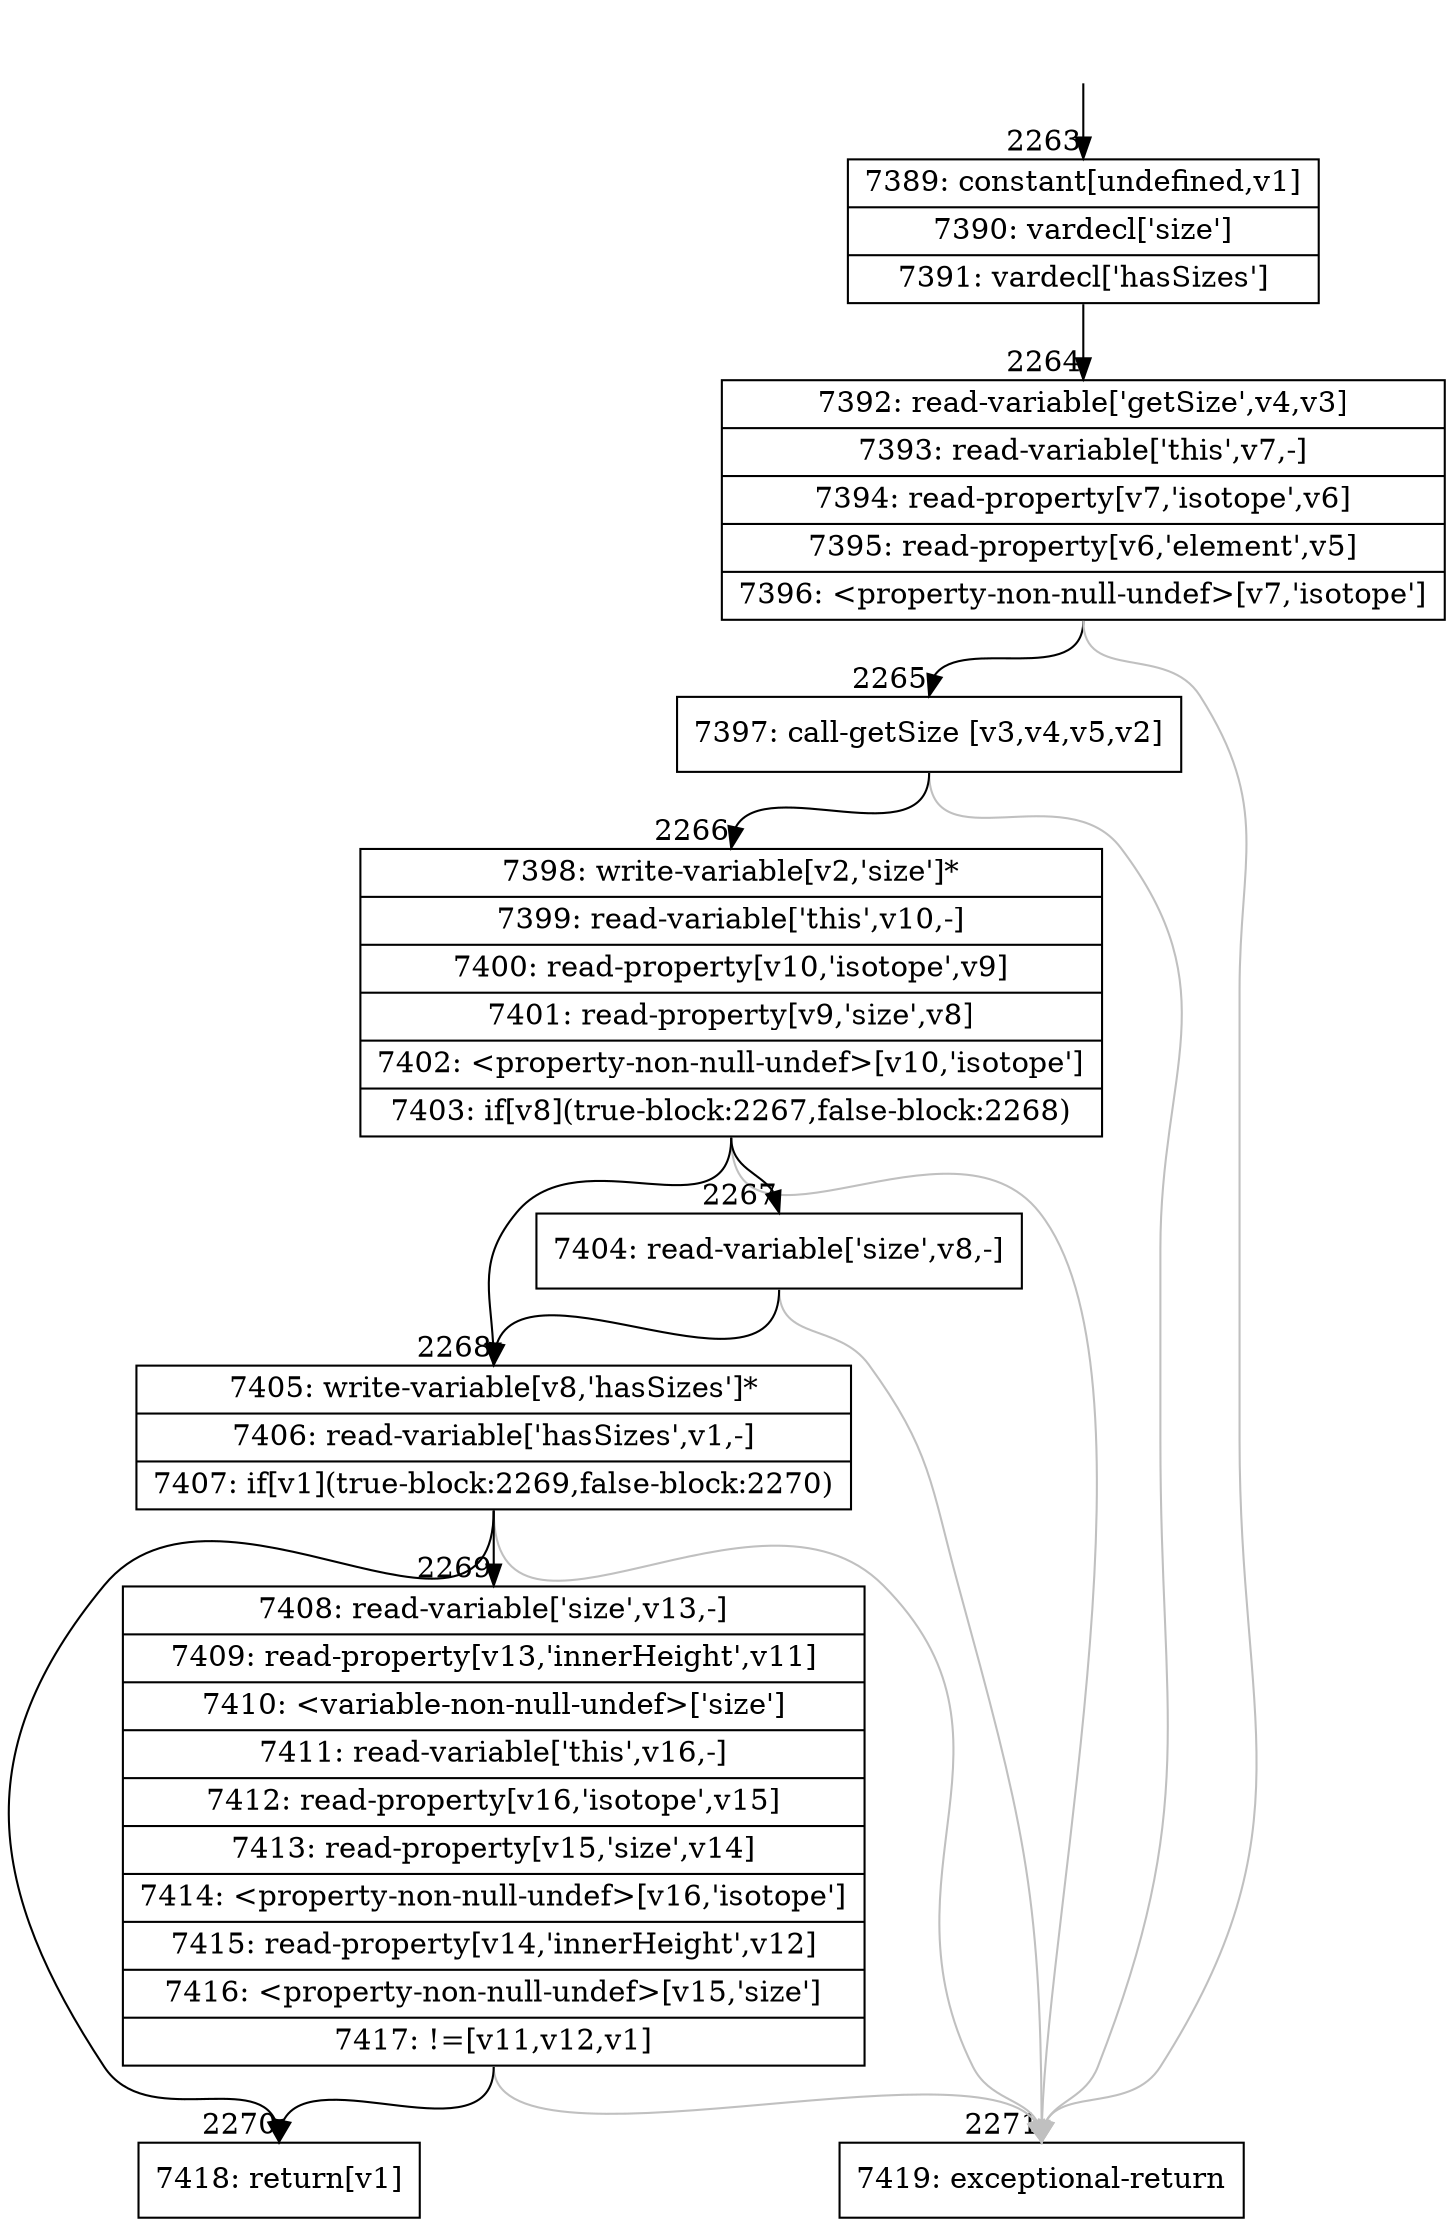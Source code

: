 digraph {
rankdir="TD"
BB_entry208[shape=none,label=""];
BB_entry208 -> BB2263 [tailport=s, headport=n, headlabel="    2263"]
BB2263 [shape=record label="{7389: constant[undefined,v1]|7390: vardecl['size']|7391: vardecl['hasSizes']}" ] 
BB2263 -> BB2264 [tailport=s, headport=n, headlabel="      2264"]
BB2264 [shape=record label="{7392: read-variable['getSize',v4,v3]|7393: read-variable['this',v7,-]|7394: read-property[v7,'isotope',v6]|7395: read-property[v6,'element',v5]|7396: \<property-non-null-undef\>[v7,'isotope']}" ] 
BB2264 -> BB2265 [tailport=s, headport=n, headlabel="      2265"]
BB2264 -> BB2271 [tailport=s, headport=n, color=gray, headlabel="      2271"]
BB2265 [shape=record label="{7397: call-getSize [v3,v4,v5,v2]}" ] 
BB2265 -> BB2266 [tailport=s, headport=n, headlabel="      2266"]
BB2265 -> BB2271 [tailport=s, headport=n, color=gray]
BB2266 [shape=record label="{7398: write-variable[v2,'size']*|7399: read-variable['this',v10,-]|7400: read-property[v10,'isotope',v9]|7401: read-property[v9,'size',v8]|7402: \<property-non-null-undef\>[v10,'isotope']|7403: if[v8](true-block:2267,false-block:2268)}" ] 
BB2266 -> BB2268 [tailport=s, headport=n, headlabel="      2268"]
BB2266 -> BB2267 [tailport=s, headport=n, headlabel="      2267"]
BB2266 -> BB2271 [tailport=s, headport=n, color=gray]
BB2267 [shape=record label="{7404: read-variable['size',v8,-]}" ] 
BB2267 -> BB2268 [tailport=s, headport=n]
BB2267 -> BB2271 [tailport=s, headport=n, color=gray]
BB2268 [shape=record label="{7405: write-variable[v8,'hasSizes']*|7406: read-variable['hasSizes',v1,-]|7407: if[v1](true-block:2269,false-block:2270)}" ] 
BB2268 -> BB2270 [tailport=s, headport=n, headlabel="      2270"]
BB2268 -> BB2269 [tailport=s, headport=n, headlabel="      2269"]
BB2268 -> BB2271 [tailport=s, headport=n, color=gray]
BB2269 [shape=record label="{7408: read-variable['size',v13,-]|7409: read-property[v13,'innerHeight',v11]|7410: \<variable-non-null-undef\>['size']|7411: read-variable['this',v16,-]|7412: read-property[v16,'isotope',v15]|7413: read-property[v15,'size',v14]|7414: \<property-non-null-undef\>[v16,'isotope']|7415: read-property[v14,'innerHeight',v12]|7416: \<property-non-null-undef\>[v15,'size']|7417: !=[v11,v12,v1]}" ] 
BB2269 -> BB2270 [tailport=s, headport=n]
BB2269 -> BB2271 [tailport=s, headport=n, color=gray]
BB2270 [shape=record label="{7418: return[v1]}" ] 
BB2271 [shape=record label="{7419: exceptional-return}" ] 
//#$~ 3145
}
